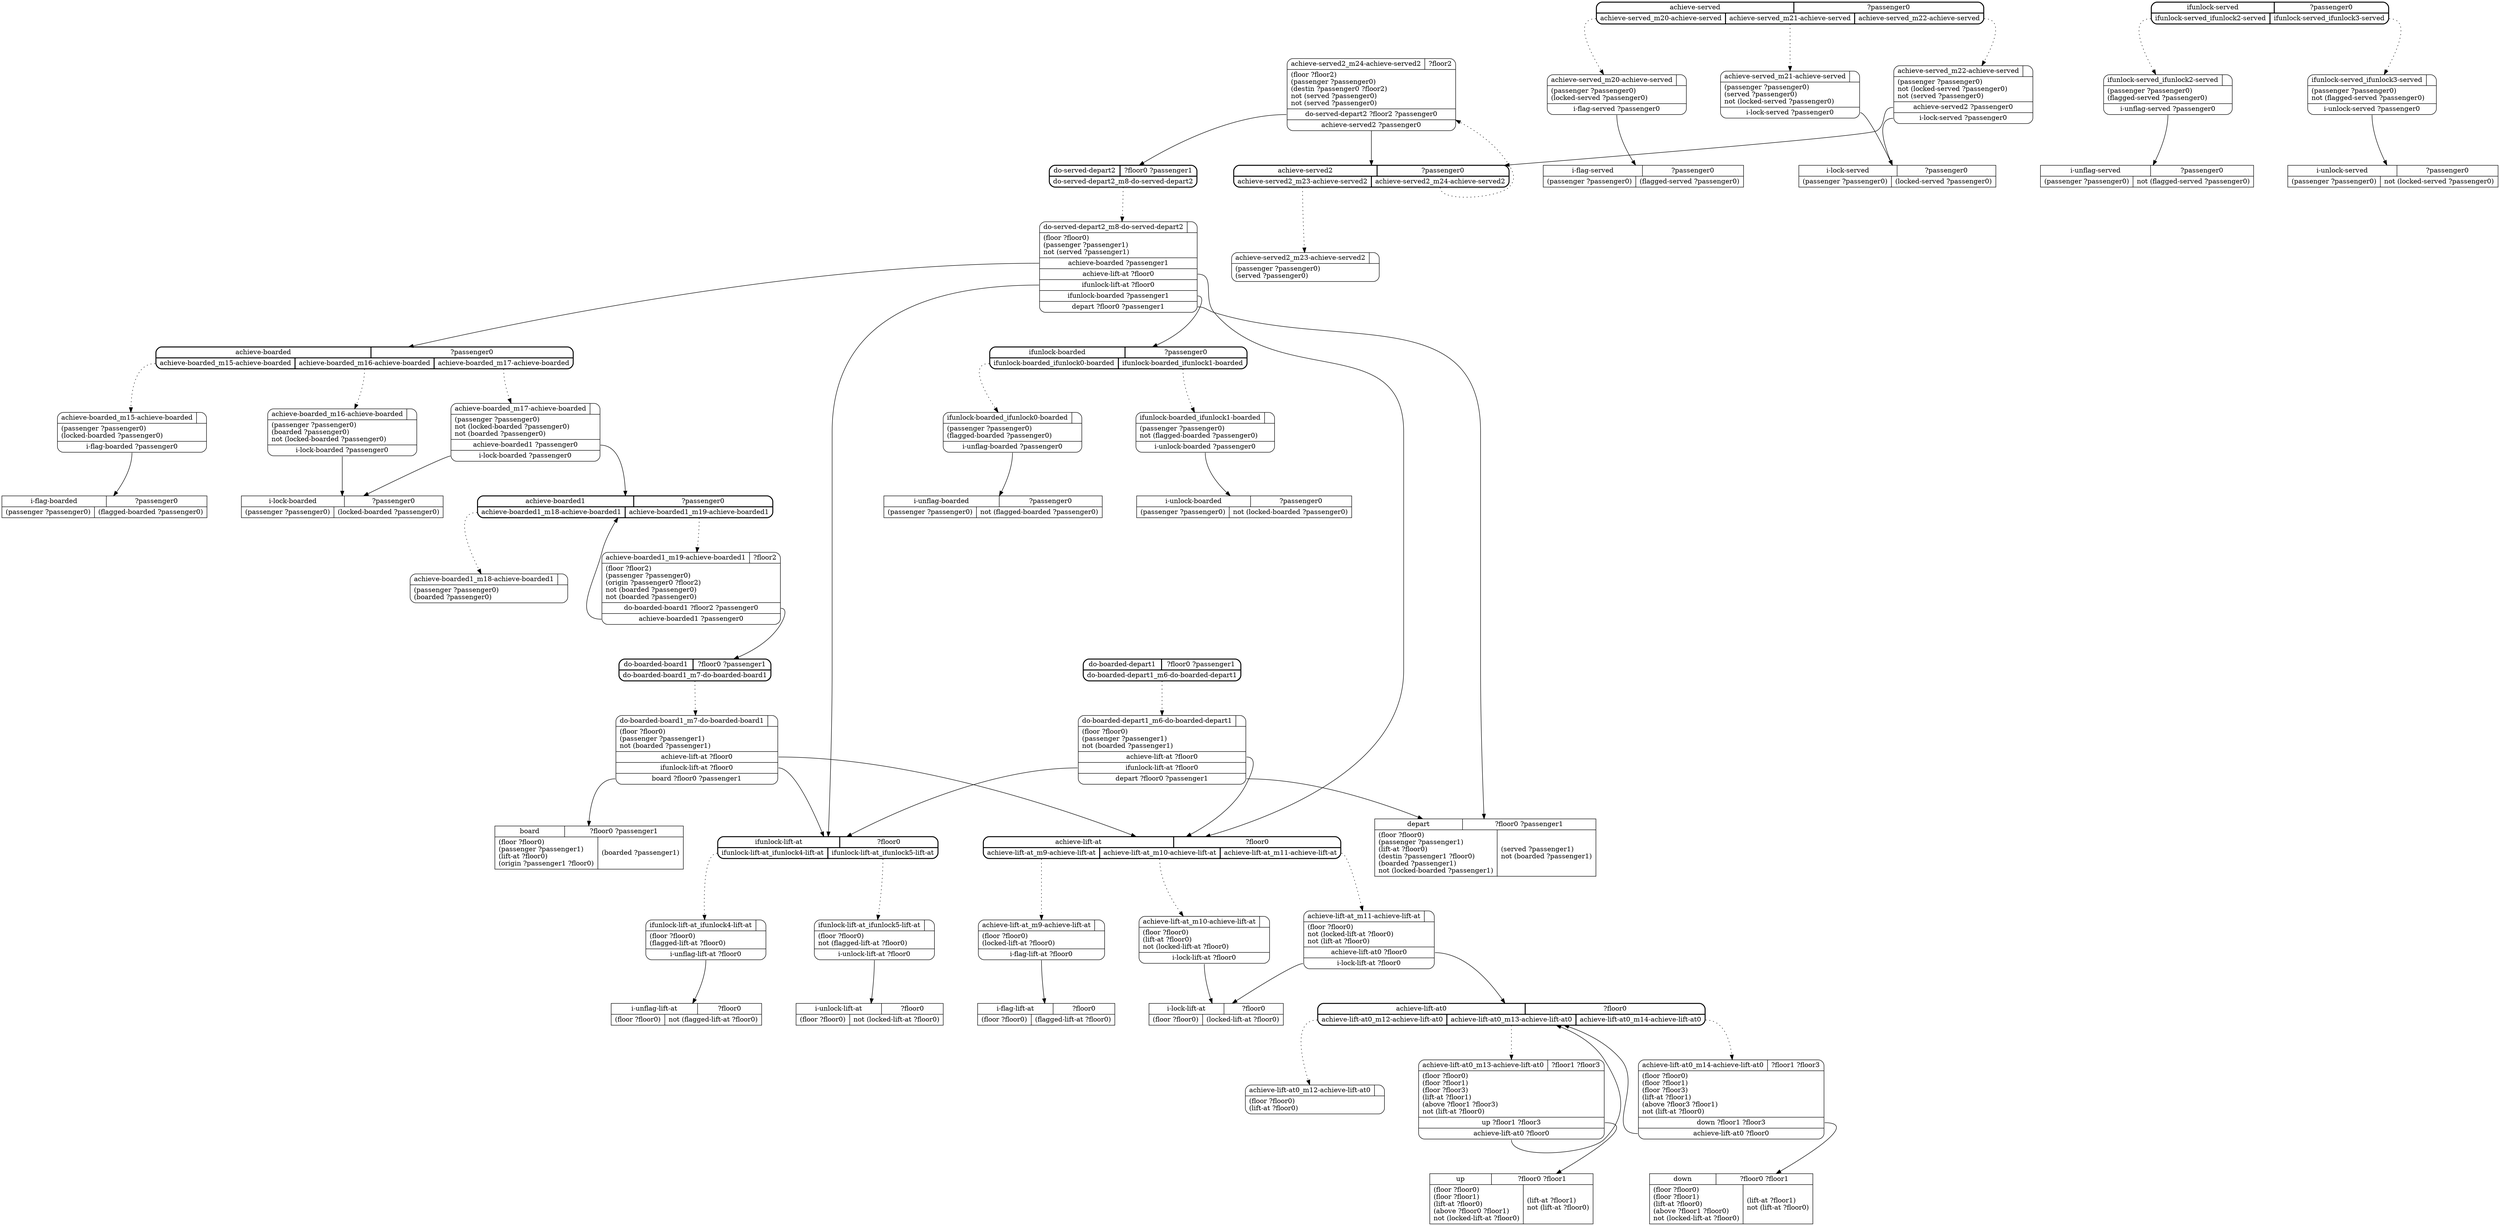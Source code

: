 // Generated by Hype
digraph "elevator" {
  nodesep=1
  ranksep=1
  // Operators
  node [shape=record]
  "board" [
    label="{{\N|?floor0 ?passenger1}|{(floor ?floor0)\l(passenger ?passenger1)\l(lift-at ?floor0)\l(origin ?passenger1 ?floor0)\l|(boarded ?passenger1)\l}}"
  ]
  "depart" [
    label="{{\N|?floor0 ?passenger1}|{(floor ?floor0)\l(passenger ?passenger1)\l(lift-at ?floor0)\l(destin ?passenger1 ?floor0)\l(boarded ?passenger1)\lnot (locked-boarded ?passenger1)\l|(served ?passenger1)\lnot (boarded ?passenger1)\l}}"
  ]
  "up" [
    label="{{\N|?floor0 ?floor1}|{(floor ?floor0)\l(floor ?floor1)\l(lift-at ?floor0)\l(above ?floor0 ?floor1)\lnot (locked-lift-at ?floor0)\l|(lift-at ?floor1)\lnot (lift-at ?floor0)\l}}"
  ]
  "down" [
    label="{{\N|?floor0 ?floor1}|{(floor ?floor0)\l(floor ?floor1)\l(lift-at ?floor0)\l(above ?floor1 ?floor0)\lnot (locked-lift-at ?floor0)\l|(lift-at ?floor1)\lnot (lift-at ?floor0)\l}}"
  ]
  "i-lock-boarded" [
    label="{{\N|?passenger0}|{(passenger ?passenger0)\l|(locked-boarded ?passenger0)\l}}"
  ]
  "i-unlock-boarded" [
    label="{{\N|?passenger0}|{(passenger ?passenger0)\l|not (locked-boarded ?passenger0)\l}}"
  ]
  "i-flag-boarded" [
    label="{{\N|?passenger0}|{(passenger ?passenger0)\l|(flagged-boarded ?passenger0)\l}}"
  ]
  "i-unflag-boarded" [
    label="{{\N|?passenger0}|{(passenger ?passenger0)\l|not (flagged-boarded ?passenger0)\l}}"
  ]
  "i-lock-served" [
    label="{{\N|?passenger0}|{(passenger ?passenger0)\l|(locked-served ?passenger0)\l}}"
  ]
  "i-unlock-served" [
    label="{{\N|?passenger0}|{(passenger ?passenger0)\l|not (locked-served ?passenger0)\l}}"
  ]
  "i-flag-served" [
    label="{{\N|?passenger0}|{(passenger ?passenger0)\l|(flagged-served ?passenger0)\l}}"
  ]
  "i-unflag-served" [
    label="{{\N|?passenger0}|{(passenger ?passenger0)\l|not (flagged-served ?passenger0)\l}}"
  ]
  "i-lock-lift-at" [
    label="{{\N|?floor0}|{(floor ?floor0)\l|(locked-lift-at ?floor0)\l}}"
  ]
  "i-unlock-lift-at" [
    label="{{\N|?floor0}|{(floor ?floor0)\l|not (locked-lift-at ?floor0)\l}}"
  ]
  "i-flag-lift-at" [
    label="{{\N|?floor0}|{(floor ?floor0)\l|(flagged-lift-at ?floor0)\l}}"
  ]
  "i-unflag-lift-at" [
    label="{{\N|?floor0}|{(floor ?floor0)\l|not (flagged-lift-at ?floor0)\l}}"
  ]
  // Methods
  node [shape=Mrecord]
  "ifunlock-boarded" [
    style=bold
    label="{{\N|?passenger0}|{<0>ifunlock-boarded_ifunlock0-boarded|<1>ifunlock-boarded_ifunlock1-boarded}}"
  ]
  "ifunlock-boarded_ifunlock0-boarded" [
    label="{{\N|}|(passenger ?passenger0)\l(flagged-boarded ?passenger0)\l|<0>i-unflag-boarded ?passenger0}"
  ]
  "ifunlock-boarded":0 -> "ifunlock-boarded_ifunlock0-boarded" [style=dotted]
  "ifunlock-boarded_ifunlock0-boarded":0 -> "i-unflag-boarded"
  "ifunlock-boarded_ifunlock1-boarded" [
    label="{{\N|}|(passenger ?passenger0)\lnot (flagged-boarded ?passenger0)\l|<0>i-unlock-boarded ?passenger0}"
  ]
  "ifunlock-boarded":1 -> "ifunlock-boarded_ifunlock1-boarded" [style=dotted]
  "ifunlock-boarded_ifunlock1-boarded":0 -> "i-unlock-boarded"
  "ifunlock-served" [
    style=bold
    label="{{\N|?passenger0}|{<0>ifunlock-served_ifunlock2-served|<1>ifunlock-served_ifunlock3-served}}"
  ]
  "ifunlock-served_ifunlock2-served" [
    label="{{\N|}|(passenger ?passenger0)\l(flagged-served ?passenger0)\l|<0>i-unflag-served ?passenger0}"
  ]
  "ifunlock-served":0 -> "ifunlock-served_ifunlock2-served" [style=dotted]
  "ifunlock-served_ifunlock2-served":0 -> "i-unflag-served"
  "ifunlock-served_ifunlock3-served" [
    label="{{\N|}|(passenger ?passenger0)\lnot (flagged-served ?passenger0)\l|<0>i-unlock-served ?passenger0}"
  ]
  "ifunlock-served":1 -> "ifunlock-served_ifunlock3-served" [style=dotted]
  "ifunlock-served_ifunlock3-served":0 -> "i-unlock-served"
  "ifunlock-lift-at" [
    style=bold
    label="{{\N|?floor0}|{<0>ifunlock-lift-at_ifunlock4-lift-at|<1>ifunlock-lift-at_ifunlock5-lift-at}}"
  ]
  "ifunlock-lift-at_ifunlock4-lift-at" [
    label="{{\N|}|(floor ?floor0)\l(flagged-lift-at ?floor0)\l|<0>i-unflag-lift-at ?floor0}"
  ]
  "ifunlock-lift-at":0 -> "ifunlock-lift-at_ifunlock4-lift-at" [style=dotted]
  "ifunlock-lift-at_ifunlock4-lift-at":0 -> "i-unflag-lift-at"
  "ifunlock-lift-at_ifunlock5-lift-at" [
    label="{{\N|}|(floor ?floor0)\lnot (flagged-lift-at ?floor0)\l|<0>i-unlock-lift-at ?floor0}"
  ]
  "ifunlock-lift-at":1 -> "ifunlock-lift-at_ifunlock5-lift-at" [style=dotted]
  "ifunlock-lift-at_ifunlock5-lift-at":0 -> "i-unlock-lift-at"
  "do-boarded-depart1" [
    style=bold
    label="{{\N|?floor0 ?passenger1}|{<0>do-boarded-depart1_m6-do-boarded-depart1}}"
  ]
  "do-boarded-depart1_m6-do-boarded-depart1" [
    label="{{\N|}|(floor ?floor0)\l(passenger ?passenger1)\lnot (boarded ?passenger1)\l|<0>achieve-lift-at ?floor0|<1>ifunlock-lift-at ?floor0|<2>depart ?floor0 ?passenger1}"
  ]
  "do-boarded-depart1":0 -> "do-boarded-depart1_m6-do-boarded-depart1" [style=dotted]
  "do-boarded-depart1_m6-do-boarded-depart1":0 -> "achieve-lift-at"
  "do-boarded-depart1_m6-do-boarded-depart1":1 -> "ifunlock-lift-at"
  "do-boarded-depart1_m6-do-boarded-depart1":2 -> "depart"
  "do-boarded-board1" [
    style=bold
    label="{{\N|?floor0 ?passenger1}|{<0>do-boarded-board1_m7-do-boarded-board1}}"
  ]
  "do-boarded-board1_m7-do-boarded-board1" [
    label="{{\N|}|(floor ?floor0)\l(passenger ?passenger1)\lnot (boarded ?passenger1)\l|<0>achieve-lift-at ?floor0|<1>ifunlock-lift-at ?floor0|<2>board ?floor0 ?passenger1}"
  ]
  "do-boarded-board1":0 -> "do-boarded-board1_m7-do-boarded-board1" [style=dotted]
  "do-boarded-board1_m7-do-boarded-board1":0 -> "achieve-lift-at"
  "do-boarded-board1_m7-do-boarded-board1":1 -> "ifunlock-lift-at"
  "do-boarded-board1_m7-do-boarded-board1":2 -> "board"
  "do-served-depart2" [
    style=bold
    label="{{\N|?floor0 ?passenger1}|{<0>do-served-depart2_m8-do-served-depart2}}"
  ]
  "do-served-depart2_m8-do-served-depart2" [
    label="{{\N|}|(floor ?floor0)\l(passenger ?passenger1)\lnot (served ?passenger1)\l|<0>achieve-boarded ?passenger1|<1>achieve-lift-at ?floor0|<2>ifunlock-lift-at ?floor0|<3>ifunlock-boarded ?passenger1|<4>depart ?floor0 ?passenger1}"
  ]
  "do-served-depart2":0 -> "do-served-depart2_m8-do-served-depart2" [style=dotted]
  "do-served-depart2_m8-do-served-depart2":0 -> "achieve-boarded"
  "do-served-depart2_m8-do-served-depart2":1 -> "achieve-lift-at"
  "do-served-depart2_m8-do-served-depart2":2 -> "ifunlock-lift-at"
  "do-served-depart2_m8-do-served-depart2":3 -> "ifunlock-boarded"
  "do-served-depart2_m8-do-served-depart2":4 -> "depart"
  "achieve-lift-at" [
    style=bold
    label="{{\N|?floor0}|{<0>achieve-lift-at_m9-achieve-lift-at|<1>achieve-lift-at_m10-achieve-lift-at|<2>achieve-lift-at_m11-achieve-lift-at}}"
  ]
  "achieve-lift-at_m9-achieve-lift-at" [
    label="{{\N|}|(floor ?floor0)\l(locked-lift-at ?floor0)\l|<0>i-flag-lift-at ?floor0}"
  ]
  "achieve-lift-at":0 -> "achieve-lift-at_m9-achieve-lift-at" [style=dotted]
  "achieve-lift-at_m9-achieve-lift-at":0 -> "i-flag-lift-at"
  "achieve-lift-at_m10-achieve-lift-at" [
    label="{{\N|}|(floor ?floor0)\l(lift-at ?floor0)\lnot (locked-lift-at ?floor0)\l|<0>i-lock-lift-at ?floor0}"
  ]
  "achieve-lift-at":1 -> "achieve-lift-at_m10-achieve-lift-at" [style=dotted]
  "achieve-lift-at_m10-achieve-lift-at":0 -> "i-lock-lift-at"
  "achieve-lift-at_m11-achieve-lift-at" [
    label="{{\N|}|(floor ?floor0)\lnot (locked-lift-at ?floor0)\lnot (lift-at ?floor0)\l|<0>achieve-lift-at0 ?floor0|<1>i-lock-lift-at ?floor0}"
  ]
  "achieve-lift-at":2 -> "achieve-lift-at_m11-achieve-lift-at" [style=dotted]
  "achieve-lift-at_m11-achieve-lift-at":0 -> "achieve-lift-at0"
  "achieve-lift-at_m11-achieve-lift-at":1 -> "i-lock-lift-at"
  "achieve-lift-at0" [
    style=bold
    label="{{\N|?floor0}|{<0>achieve-lift-at0_m12-achieve-lift-at0|<1>achieve-lift-at0_m13-achieve-lift-at0|<2>achieve-lift-at0_m14-achieve-lift-at0}}"
  ]
  "achieve-lift-at0_m12-achieve-lift-at0" [
    label="{{\N|}|(floor ?floor0)\l(lift-at ?floor0)\l}"
  ]
  "achieve-lift-at0":0 -> "achieve-lift-at0_m12-achieve-lift-at0" [style=dotted]
  "achieve-lift-at0_m13-achieve-lift-at0" [
    label="{{\N|?floor1 ?floor3}|(floor ?floor0)\l(floor ?floor1)\l(floor ?floor3)\l(lift-at ?floor1)\l(above ?floor1 ?floor3)\lnot (lift-at ?floor0)\l|<0>up ?floor1 ?floor3|<1>achieve-lift-at0 ?floor0}"
  ]
  "achieve-lift-at0":1 -> "achieve-lift-at0_m13-achieve-lift-at0" [style=dotted]
  "achieve-lift-at0_m13-achieve-lift-at0":0 -> "up"
  "achieve-lift-at0_m13-achieve-lift-at0":1 -> "achieve-lift-at0"
  "achieve-lift-at0_m14-achieve-lift-at0" [
    label="{{\N|?floor1 ?floor3}|(floor ?floor0)\l(floor ?floor1)\l(floor ?floor3)\l(lift-at ?floor1)\l(above ?floor3 ?floor1)\lnot (lift-at ?floor0)\l|<0>down ?floor1 ?floor3|<1>achieve-lift-at0 ?floor0}"
  ]
  "achieve-lift-at0":2 -> "achieve-lift-at0_m14-achieve-lift-at0" [style=dotted]
  "achieve-lift-at0_m14-achieve-lift-at0":0 -> "down"
  "achieve-lift-at0_m14-achieve-lift-at0":1 -> "achieve-lift-at0"
  "achieve-boarded" [
    style=bold
    label="{{\N|?passenger0}|{<0>achieve-boarded_m15-achieve-boarded|<1>achieve-boarded_m16-achieve-boarded|<2>achieve-boarded_m17-achieve-boarded}}"
  ]
  "achieve-boarded_m15-achieve-boarded" [
    label="{{\N|}|(passenger ?passenger0)\l(locked-boarded ?passenger0)\l|<0>i-flag-boarded ?passenger0}"
  ]
  "achieve-boarded":0 -> "achieve-boarded_m15-achieve-boarded" [style=dotted]
  "achieve-boarded_m15-achieve-boarded":0 -> "i-flag-boarded"
  "achieve-boarded_m16-achieve-boarded" [
    label="{{\N|}|(passenger ?passenger0)\l(boarded ?passenger0)\lnot (locked-boarded ?passenger0)\l|<0>i-lock-boarded ?passenger0}"
  ]
  "achieve-boarded":1 -> "achieve-boarded_m16-achieve-boarded" [style=dotted]
  "achieve-boarded_m16-achieve-boarded":0 -> "i-lock-boarded"
  "achieve-boarded_m17-achieve-boarded" [
    label="{{\N|}|(passenger ?passenger0)\lnot (locked-boarded ?passenger0)\lnot (boarded ?passenger0)\l|<0>achieve-boarded1 ?passenger0|<1>i-lock-boarded ?passenger0}"
  ]
  "achieve-boarded":2 -> "achieve-boarded_m17-achieve-boarded" [style=dotted]
  "achieve-boarded_m17-achieve-boarded":0 -> "achieve-boarded1"
  "achieve-boarded_m17-achieve-boarded":1 -> "i-lock-boarded"
  "achieve-boarded1" [
    style=bold
    label="{{\N|?passenger0}|{<0>achieve-boarded1_m18-achieve-boarded1|<1>achieve-boarded1_m19-achieve-boarded1}}"
  ]
  "achieve-boarded1_m18-achieve-boarded1" [
    label="{{\N|}|(passenger ?passenger0)\l(boarded ?passenger0)\l}"
  ]
  "achieve-boarded1":0 -> "achieve-boarded1_m18-achieve-boarded1" [style=dotted]
  "achieve-boarded1_m19-achieve-boarded1" [
    label="{{\N|?floor2}|(floor ?floor2)\l(passenger ?passenger0)\l(origin ?passenger0 ?floor2)\lnot (boarded ?passenger0)\lnot (boarded ?passenger0)\l|<0>do-boarded-board1 ?floor2 ?passenger0|<1>achieve-boarded1 ?passenger0}"
  ]
  "achieve-boarded1":1 -> "achieve-boarded1_m19-achieve-boarded1" [style=dotted]
  "achieve-boarded1_m19-achieve-boarded1":0 -> "do-boarded-board1"
  "achieve-boarded1_m19-achieve-boarded1":1 -> "achieve-boarded1"
  "achieve-served" [
    style=bold
    label="{{\N|?passenger0}|{<0>achieve-served_m20-achieve-served|<1>achieve-served_m21-achieve-served|<2>achieve-served_m22-achieve-served}}"
  ]
  "achieve-served_m20-achieve-served" [
    label="{{\N|}|(passenger ?passenger0)\l(locked-served ?passenger0)\l|<0>i-flag-served ?passenger0}"
  ]
  "achieve-served":0 -> "achieve-served_m20-achieve-served" [style=dotted]
  "achieve-served_m20-achieve-served":0 -> "i-flag-served"
  "achieve-served_m21-achieve-served" [
    label="{{\N|}|(passenger ?passenger0)\l(served ?passenger0)\lnot (locked-served ?passenger0)\l|<0>i-lock-served ?passenger0}"
  ]
  "achieve-served":1 -> "achieve-served_m21-achieve-served" [style=dotted]
  "achieve-served_m21-achieve-served":0 -> "i-lock-served"
  "achieve-served_m22-achieve-served" [
    label="{{\N|}|(passenger ?passenger0)\lnot (locked-served ?passenger0)\lnot (served ?passenger0)\l|<0>achieve-served2 ?passenger0|<1>i-lock-served ?passenger0}"
  ]
  "achieve-served":2 -> "achieve-served_m22-achieve-served" [style=dotted]
  "achieve-served_m22-achieve-served":0 -> "achieve-served2"
  "achieve-served_m22-achieve-served":1 -> "i-lock-served"
  "achieve-served2" [
    style=bold
    label="{{\N|?passenger0}|{<0>achieve-served2_m23-achieve-served2|<1>achieve-served2_m24-achieve-served2}}"
  ]
  "achieve-served2_m23-achieve-served2" [
    label="{{\N|}|(passenger ?passenger0)\l(served ?passenger0)\l}"
  ]
  "achieve-served2":0 -> "achieve-served2_m23-achieve-served2" [style=dotted]
  "achieve-served2_m24-achieve-served2" [
    label="{{\N|?floor2}|(floor ?floor2)\l(passenger ?passenger0)\l(destin ?passenger0 ?floor2)\lnot (served ?passenger0)\lnot (served ?passenger0)\l|<0>do-served-depart2 ?floor2 ?passenger0|<1>achieve-served2 ?passenger0}"
  ]
  "achieve-served2":1 -> "achieve-served2_m24-achieve-served2" [style=dotted]
  "achieve-served2_m24-achieve-served2":0 -> "do-served-depart2"
  "achieve-served2_m24-achieve-served2":1 -> "achieve-served2"
}